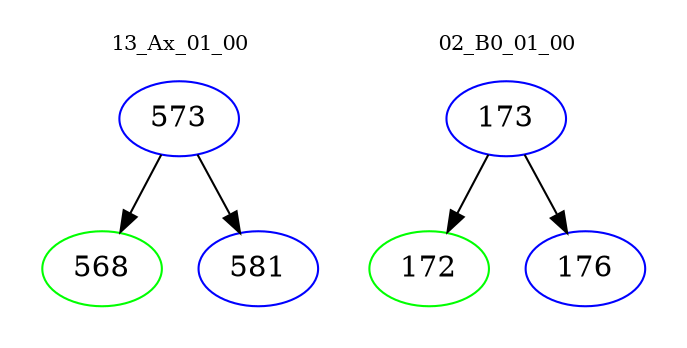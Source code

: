 digraph{
subgraph cluster_0 {
color = white
label = "13_Ax_01_00";
fontsize=10;
T0_573 [label="573", color="blue"]
T0_573 -> T0_568 [color="black"]
T0_568 [label="568", color="green"]
T0_573 -> T0_581 [color="black"]
T0_581 [label="581", color="blue"]
}
subgraph cluster_1 {
color = white
label = "02_B0_01_00";
fontsize=10;
T1_173 [label="173", color="blue"]
T1_173 -> T1_172 [color="black"]
T1_172 [label="172", color="green"]
T1_173 -> T1_176 [color="black"]
T1_176 [label="176", color="blue"]
}
}
